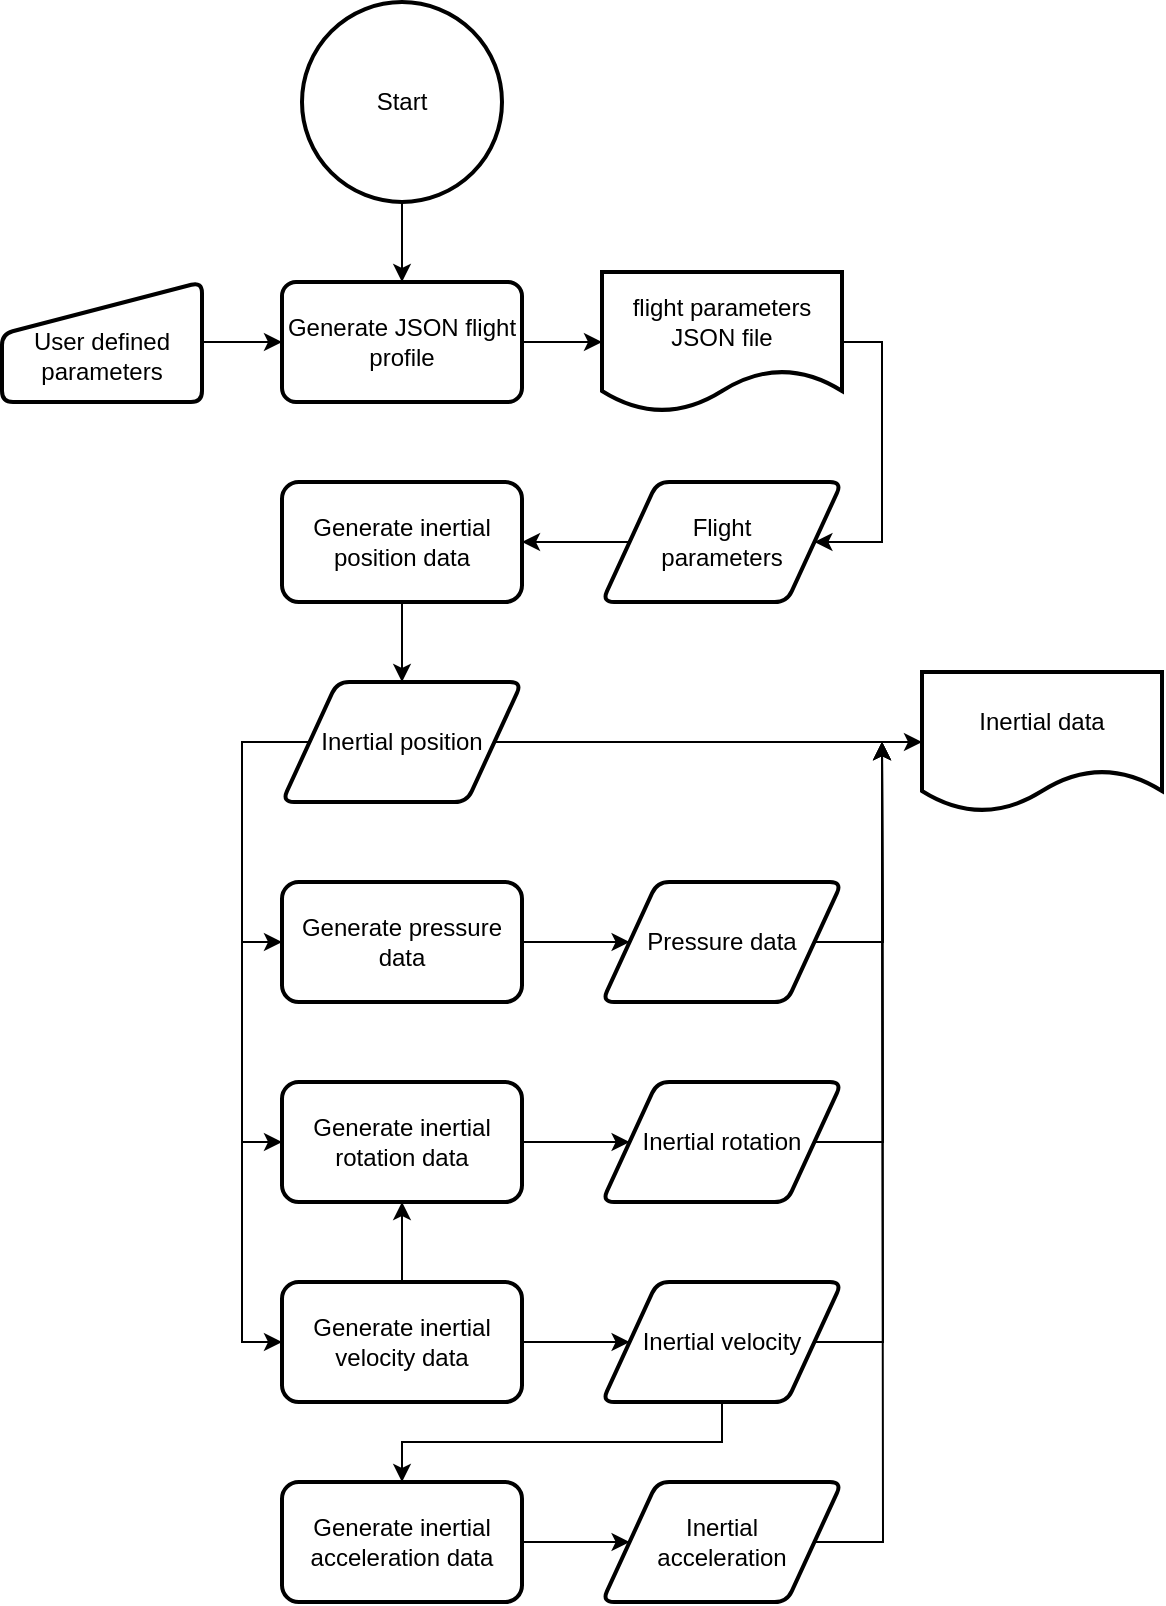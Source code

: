 <mxfile version="15.4.0" type="device"><diagram id="SE_5wYTD2UdXPWk42jsK" name="Page-1"><mxGraphModel dx="1350" dy="816" grid="1" gridSize="10" guides="1" tooltips="1" connect="1" arrows="1" fold="1" page="1" pageScale="1" pageWidth="850" pageHeight="1100" math="0" shadow="0"><root><mxCell id="0"/><mxCell id="1" parent="0"/><mxCell id="EIKPJ_WMM3Mz9K1eaKWY-8" style="edgeStyle=orthogonalEdgeStyle;rounded=0;orthogonalLoop=1;jettySize=auto;html=1;exitX=0.5;exitY=1;exitDx=0;exitDy=0;exitPerimeter=0;entryX=0.5;entryY=0;entryDx=0;entryDy=0;" parent="1" source="EIKPJ_WMM3Mz9K1eaKWY-1" target="EIKPJ_WMM3Mz9K1eaKWY-7" edge="1"><mxGeometry relative="1" as="geometry"/></mxCell><mxCell id="EIKPJ_WMM3Mz9K1eaKWY-1" value="Start" style="strokeWidth=2;html=1;shape=mxgraph.flowchart.start_2;whiteSpace=wrap;" parent="1" vertex="1"><mxGeometry x="370" y="340" width="100" height="100" as="geometry"/></mxCell><mxCell id="EIKPJ_WMM3Mz9K1eaKWY-9" style="edgeStyle=orthogonalEdgeStyle;rounded=0;orthogonalLoop=1;jettySize=auto;html=1;exitX=1;exitY=0.5;exitDx=0;exitDy=0;entryX=0;entryY=0.5;entryDx=0;entryDy=0;" parent="1" source="EIKPJ_WMM3Mz9K1eaKWY-2" target="EIKPJ_WMM3Mz9K1eaKWY-7" edge="1"><mxGeometry relative="1" as="geometry"/></mxCell><mxCell id="EIKPJ_WMM3Mz9K1eaKWY-2" value="&lt;br&gt;User defined parameters" style="html=1;strokeWidth=2;shape=manualInput;whiteSpace=wrap;rounded=1;size=26;arcSize=11;" parent="1" vertex="1"><mxGeometry x="220" y="480" width="100" height="60" as="geometry"/></mxCell><mxCell id="EIKPJ_WMM3Mz9K1eaKWY-29" value="" style="edgeStyle=orthogonalEdgeStyle;rounded=0;orthogonalLoop=1;jettySize=auto;html=1;" parent="1" source="EIKPJ_WMM3Mz9K1eaKWY-7" target="EIKPJ_WMM3Mz9K1eaKWY-28" edge="1"><mxGeometry relative="1" as="geometry"/></mxCell><mxCell id="EIKPJ_WMM3Mz9K1eaKWY-7" value="Generate JSON flight profile" style="rounded=1;whiteSpace=wrap;html=1;absoluteArcSize=1;arcSize=14;strokeWidth=2;" parent="1" vertex="1"><mxGeometry x="360" y="480" width="120" height="60" as="geometry"/></mxCell><mxCell id="EIKPJ_WMM3Mz9K1eaKWY-26" style="edgeStyle=orthogonalEdgeStyle;rounded=0;orthogonalLoop=1;jettySize=auto;html=1;exitX=0.5;exitY=1;exitDx=0;exitDy=0;entryX=0.5;entryY=0;entryDx=0;entryDy=0;" parent="1" source="EIKPJ_WMM3Mz9K1eaKWY-10" target="EIKPJ_WMM3Mz9K1eaKWY-25" edge="1"><mxGeometry relative="1" as="geometry"/></mxCell><mxCell id="EIKPJ_WMM3Mz9K1eaKWY-10" value="Generate inertial position data" style="whiteSpace=wrap;html=1;rounded=1;strokeWidth=2;arcSize=14;" parent="1" vertex="1"><mxGeometry x="360" y="580" width="120" height="60" as="geometry"/></mxCell><mxCell id="EIKPJ_WMM3Mz9K1eaKWY-12" value="Inertial data" style="shape=document;whiteSpace=wrap;html=1;boundedLbl=1;rounded=1;strokeWidth=2;arcSize=14;" parent="1" vertex="1"><mxGeometry x="680" y="675" width="120" height="70" as="geometry"/></mxCell><mxCell id="EIKPJ_WMM3Mz9K1eaKWY-62" style="edgeStyle=orthogonalEdgeStyle;rounded=0;orthogonalLoop=1;jettySize=auto;html=1;exitX=1;exitY=0.5;exitDx=0;exitDy=0;entryX=0;entryY=0.5;entryDx=0;entryDy=0;" parent="1" source="EIKPJ_WMM3Mz9K1eaKWY-16" target="EIKPJ_WMM3Mz9K1eaKWY-59" edge="1"><mxGeometry relative="1" as="geometry"/></mxCell><mxCell id="EIKPJ_WMM3Mz9K1eaKWY-16" value="Generate inertial velocity data" style="rounded=1;whiteSpace=wrap;html=1;strokeWidth=2;arcSize=14;" parent="1" vertex="1"><mxGeometry x="360" y="980" width="120" height="60" as="geometry"/></mxCell><mxCell id="EIKPJ_WMM3Mz9K1eaKWY-60" style="edgeStyle=orthogonalEdgeStyle;rounded=0;orthogonalLoop=1;jettySize=auto;html=1;exitX=1;exitY=0.5;exitDx=0;exitDy=0;" parent="1" source="EIKPJ_WMM3Mz9K1eaKWY-18" target="EIKPJ_WMM3Mz9K1eaKWY-57" edge="1"><mxGeometry relative="1" as="geometry"/></mxCell><mxCell id="EIKPJ_WMM3Mz9K1eaKWY-18" value="Generate pressure data" style="rounded=1;whiteSpace=wrap;html=1;strokeWidth=2;arcSize=14;" parent="1" vertex="1"><mxGeometry x="360" y="780" width="120" height="60" as="geometry"/></mxCell><mxCell id="EIKPJ_WMM3Mz9K1eaKWY-61" style="edgeStyle=orthogonalEdgeStyle;rounded=0;orthogonalLoop=1;jettySize=auto;html=1;exitX=1;exitY=0.5;exitDx=0;exitDy=0;" parent="1" source="EIKPJ_WMM3Mz9K1eaKWY-23" target="EIKPJ_WMM3Mz9K1eaKWY-58" edge="1"><mxGeometry relative="1" as="geometry"/></mxCell><mxCell id="EIKPJ_WMM3Mz9K1eaKWY-23" value="Generate inertial rotation data" style="rounded=1;whiteSpace=wrap;html=1;strokeWidth=2;arcSize=14;" parent="1" vertex="1"><mxGeometry x="360" y="880" width="120" height="60" as="geometry"/></mxCell><mxCell id="EIKPJ_WMM3Mz9K1eaKWY-30" style="edgeStyle=orthogonalEdgeStyle;rounded=0;orthogonalLoop=1;jettySize=auto;html=1;exitX=0;exitY=0.5;exitDx=0;exitDy=0;entryX=0;entryY=0.5;entryDx=0;entryDy=0;" parent="1" source="EIKPJ_WMM3Mz9K1eaKWY-25" target="EIKPJ_WMM3Mz9K1eaKWY-18" edge="1"><mxGeometry relative="1" as="geometry"><Array as="points"><mxPoint x="340" y="710"/><mxPoint x="340" y="810"/></Array></mxGeometry></mxCell><mxCell id="EIKPJ_WMM3Mz9K1eaKWY-31" style="edgeStyle=orthogonalEdgeStyle;rounded=0;orthogonalLoop=1;jettySize=auto;html=1;exitX=0;exitY=0.5;exitDx=0;exitDy=0;entryX=0;entryY=0.5;entryDx=0;entryDy=0;" parent="1" source="EIKPJ_WMM3Mz9K1eaKWY-25" target="EIKPJ_WMM3Mz9K1eaKWY-23" edge="1"><mxGeometry relative="1" as="geometry"><Array as="points"><mxPoint x="340" y="710"/><mxPoint x="340" y="910"/></Array></mxGeometry></mxCell><mxCell id="EIKPJ_WMM3Mz9K1eaKWY-32" style="edgeStyle=orthogonalEdgeStyle;rounded=0;orthogonalLoop=1;jettySize=auto;html=1;exitX=0;exitY=0.5;exitDx=0;exitDy=0;entryX=0;entryY=0.5;entryDx=0;entryDy=0;" parent="1" source="EIKPJ_WMM3Mz9K1eaKWY-25" target="EIKPJ_WMM3Mz9K1eaKWY-16" edge="1"><mxGeometry relative="1" as="geometry"><Array as="points"><mxPoint x="340" y="710"/><mxPoint x="340" y="1010"/></Array></mxGeometry></mxCell><mxCell id="EIKPJ_WMM3Mz9K1eaKWY-37" style="edgeStyle=orthogonalEdgeStyle;rounded=0;orthogonalLoop=1;jettySize=auto;html=1;exitX=1;exitY=0.5;exitDx=0;exitDy=0;entryX=0;entryY=0.5;entryDx=0;entryDy=0;" parent="1" source="EIKPJ_WMM3Mz9K1eaKWY-25" target="EIKPJ_WMM3Mz9K1eaKWY-12" edge="1"><mxGeometry relative="1" as="geometry"><mxPoint x="490" y="710" as="targetPoint"/></mxGeometry></mxCell><mxCell id="EIKPJ_WMM3Mz9K1eaKWY-25" value="Inertial position" style="shape=parallelogram;html=1;strokeWidth=2;perimeter=parallelogramPerimeter;whiteSpace=wrap;rounded=1;arcSize=12;size=0.23;" parent="1" vertex="1"><mxGeometry x="360" y="680" width="120" height="60" as="geometry"/></mxCell><mxCell id="EIKPJ_WMM3Mz9K1eaKWY-53" style="edgeStyle=orthogonalEdgeStyle;rounded=0;orthogonalLoop=1;jettySize=auto;html=1;exitX=1;exitY=0.5;exitDx=0;exitDy=0;entryX=1;entryY=0.5;entryDx=0;entryDy=0;" parent="1" source="EIKPJ_WMM3Mz9K1eaKWY-28" target="EIKPJ_WMM3Mz9K1eaKWY-45" edge="1"><mxGeometry relative="1" as="geometry"><Array as="points"><mxPoint x="660" y="510"/><mxPoint x="660" y="610"/></Array></mxGeometry></mxCell><mxCell id="EIKPJ_WMM3Mz9K1eaKWY-28" value="flight parameters JSON file" style="shape=document;whiteSpace=wrap;html=1;boundedLbl=1;rounded=1;strokeWidth=2;arcSize=14;" parent="1" vertex="1"><mxGeometry x="520" y="475" width="120" height="70" as="geometry"/></mxCell><mxCell id="EIKPJ_WMM3Mz9K1eaKWY-48" style="edgeStyle=orthogonalEdgeStyle;rounded=0;orthogonalLoop=1;jettySize=auto;html=1;exitX=0;exitY=0.5;exitDx=0;exitDy=0;" parent="1" source="EIKPJ_WMM3Mz9K1eaKWY-45" target="EIKPJ_WMM3Mz9K1eaKWY-10" edge="1"><mxGeometry relative="1" as="geometry"/></mxCell><mxCell id="EIKPJ_WMM3Mz9K1eaKWY-45" value="Flight&lt;br&gt;parameters" style="shape=parallelogram;html=1;strokeWidth=2;perimeter=parallelogramPerimeter;whiteSpace=wrap;rounded=1;arcSize=12;size=0.23;" parent="1" vertex="1"><mxGeometry x="520" y="580" width="120" height="60" as="geometry"/></mxCell><mxCell id="EIKPJ_WMM3Mz9K1eaKWY-68" style="edgeStyle=orthogonalEdgeStyle;rounded=0;orthogonalLoop=1;jettySize=auto;html=1;exitX=1;exitY=0.5;exitDx=0;exitDy=0;entryX=0;entryY=0.5;entryDx=0;entryDy=0;" parent="1" source="EIKPJ_WMM3Mz9K1eaKWY-54" target="EIKPJ_WMM3Mz9K1eaKWY-67" edge="1"><mxGeometry relative="1" as="geometry"/></mxCell><mxCell id="EIKPJ_WMM3Mz9K1eaKWY-54" value="Generate inertial acceleration data" style="rounded=1;whiteSpace=wrap;html=1;strokeWidth=2;arcSize=14;" parent="1" vertex="1"><mxGeometry x="360" y="1080" width="120" height="60" as="geometry"/></mxCell><mxCell id="EIKPJ_WMM3Mz9K1eaKWY-63" style="edgeStyle=orthogonalEdgeStyle;rounded=0;orthogonalLoop=1;jettySize=auto;html=1;exitX=1;exitY=0.5;exitDx=0;exitDy=0;" parent="1" source="EIKPJ_WMM3Mz9K1eaKWY-57" edge="1"><mxGeometry relative="1" as="geometry"><mxPoint x="660" y="710" as="targetPoint"/></mxGeometry></mxCell><mxCell id="EIKPJ_WMM3Mz9K1eaKWY-57" value="Pressure data" style="shape=parallelogram;html=1;strokeWidth=2;perimeter=parallelogramPerimeter;whiteSpace=wrap;rounded=1;arcSize=12;size=0.23;" parent="1" vertex="1"><mxGeometry x="520" y="780" width="120" height="60" as="geometry"/></mxCell><mxCell id="EIKPJ_WMM3Mz9K1eaKWY-64" style="edgeStyle=orthogonalEdgeStyle;rounded=0;orthogonalLoop=1;jettySize=auto;html=1;exitX=1;exitY=0.5;exitDx=0;exitDy=0;" parent="1" source="EIKPJ_WMM3Mz9K1eaKWY-58" edge="1"><mxGeometry relative="1" as="geometry"><mxPoint x="660" y="710" as="targetPoint"/></mxGeometry></mxCell><mxCell id="EIKPJ_WMM3Mz9K1eaKWY-58" value="Inertial rotation" style="shape=parallelogram;html=1;strokeWidth=2;perimeter=parallelogramPerimeter;whiteSpace=wrap;rounded=1;arcSize=12;size=0.23;" parent="1" vertex="1"><mxGeometry x="520" y="880" width="120" height="60" as="geometry"/></mxCell><mxCell id="EIKPJ_WMM3Mz9K1eaKWY-65" style="edgeStyle=orthogonalEdgeStyle;rounded=0;orthogonalLoop=1;jettySize=auto;html=1;exitX=1;exitY=0.5;exitDx=0;exitDy=0;" parent="1" source="EIKPJ_WMM3Mz9K1eaKWY-59" edge="1"><mxGeometry relative="1" as="geometry"><mxPoint x="660" y="710" as="targetPoint"/></mxGeometry></mxCell><mxCell id="EIKPJ_WMM3Mz9K1eaKWY-66" style="edgeStyle=orthogonalEdgeStyle;rounded=0;orthogonalLoop=1;jettySize=auto;html=1;exitX=0.5;exitY=1;exitDx=0;exitDy=0;entryX=0.5;entryY=0;entryDx=0;entryDy=0;" parent="1" source="EIKPJ_WMM3Mz9K1eaKWY-59" target="EIKPJ_WMM3Mz9K1eaKWY-54" edge="1"><mxGeometry relative="1" as="geometry"/></mxCell><mxCell id="EIKPJ_WMM3Mz9K1eaKWY-59" value="Inertial velocity" style="shape=parallelogram;html=1;strokeWidth=2;perimeter=parallelogramPerimeter;whiteSpace=wrap;rounded=1;arcSize=12;size=0.23;" parent="1" vertex="1"><mxGeometry x="520" y="980" width="120" height="60" as="geometry"/></mxCell><mxCell id="EIKPJ_WMM3Mz9K1eaKWY-69" style="edgeStyle=orthogonalEdgeStyle;rounded=0;orthogonalLoop=1;jettySize=auto;html=1;exitX=1;exitY=0.5;exitDx=0;exitDy=0;" parent="1" source="EIKPJ_WMM3Mz9K1eaKWY-67" edge="1"><mxGeometry relative="1" as="geometry"><mxPoint x="660" y="710" as="targetPoint"/></mxGeometry></mxCell><mxCell id="EIKPJ_WMM3Mz9K1eaKWY-67" value="Inertial&lt;br&gt;acceleration" style="shape=parallelogram;html=1;strokeWidth=2;perimeter=parallelogramPerimeter;whiteSpace=wrap;rounded=1;arcSize=12;size=0.23;" parent="1" vertex="1"><mxGeometry x="520" y="1080" width="120" height="60" as="geometry"/></mxCell><mxCell id="rypIVVaajdmvqZj2uE6F-1" value="" style="endArrow=classic;html=1;rounded=0;edgeStyle=orthogonalEdgeStyle;exitX=0.5;exitY=0;exitDx=0;exitDy=0;" edge="1" parent="1" source="EIKPJ_WMM3Mz9K1eaKWY-16"><mxGeometry width="50" height="50" relative="1" as="geometry"><mxPoint x="390" y="860" as="sourcePoint"/><mxPoint x="420" y="940" as="targetPoint"/></mxGeometry></mxCell></root></mxGraphModel></diagram></mxfile>